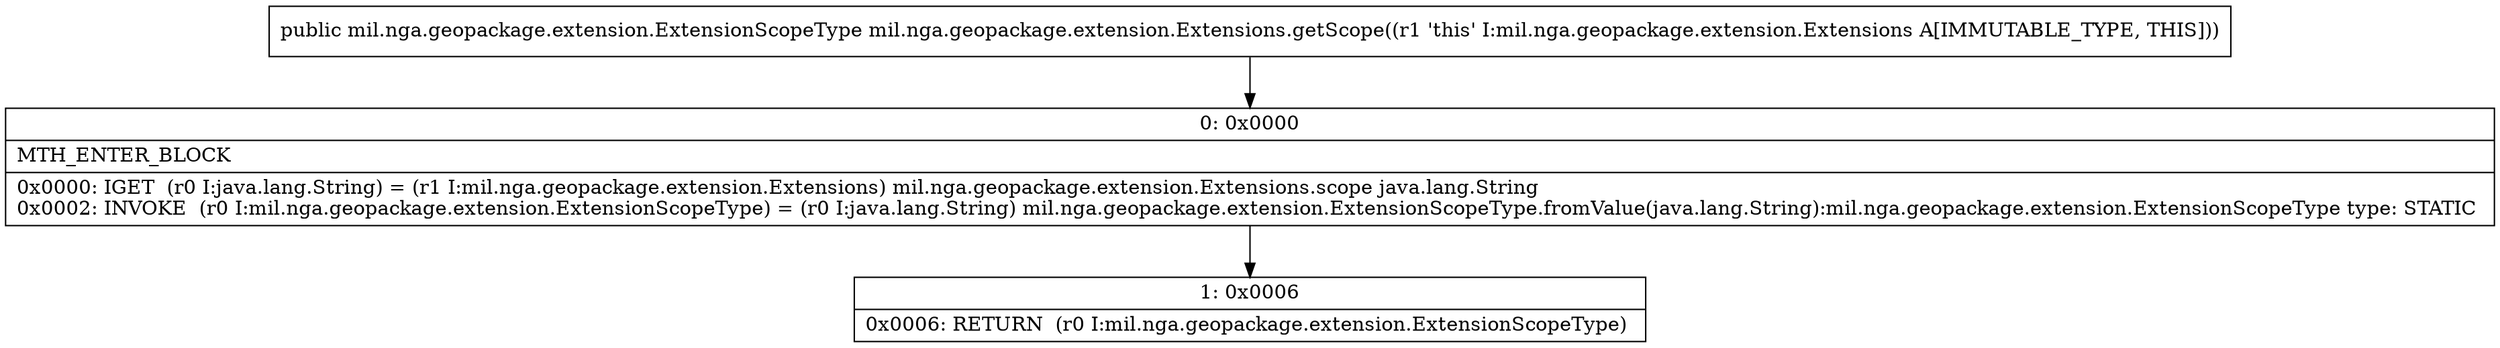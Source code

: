 digraph "CFG formil.nga.geopackage.extension.Extensions.getScope()Lmil\/nga\/geopackage\/extension\/ExtensionScopeType;" {
Node_0 [shape=record,label="{0\:\ 0x0000|MTH_ENTER_BLOCK\l|0x0000: IGET  (r0 I:java.lang.String) = (r1 I:mil.nga.geopackage.extension.Extensions) mil.nga.geopackage.extension.Extensions.scope java.lang.String \l0x0002: INVOKE  (r0 I:mil.nga.geopackage.extension.ExtensionScopeType) = (r0 I:java.lang.String) mil.nga.geopackage.extension.ExtensionScopeType.fromValue(java.lang.String):mil.nga.geopackage.extension.ExtensionScopeType type: STATIC \l}"];
Node_1 [shape=record,label="{1\:\ 0x0006|0x0006: RETURN  (r0 I:mil.nga.geopackage.extension.ExtensionScopeType) \l}"];
MethodNode[shape=record,label="{public mil.nga.geopackage.extension.ExtensionScopeType mil.nga.geopackage.extension.Extensions.getScope((r1 'this' I:mil.nga.geopackage.extension.Extensions A[IMMUTABLE_TYPE, THIS])) }"];
MethodNode -> Node_0;
Node_0 -> Node_1;
}

